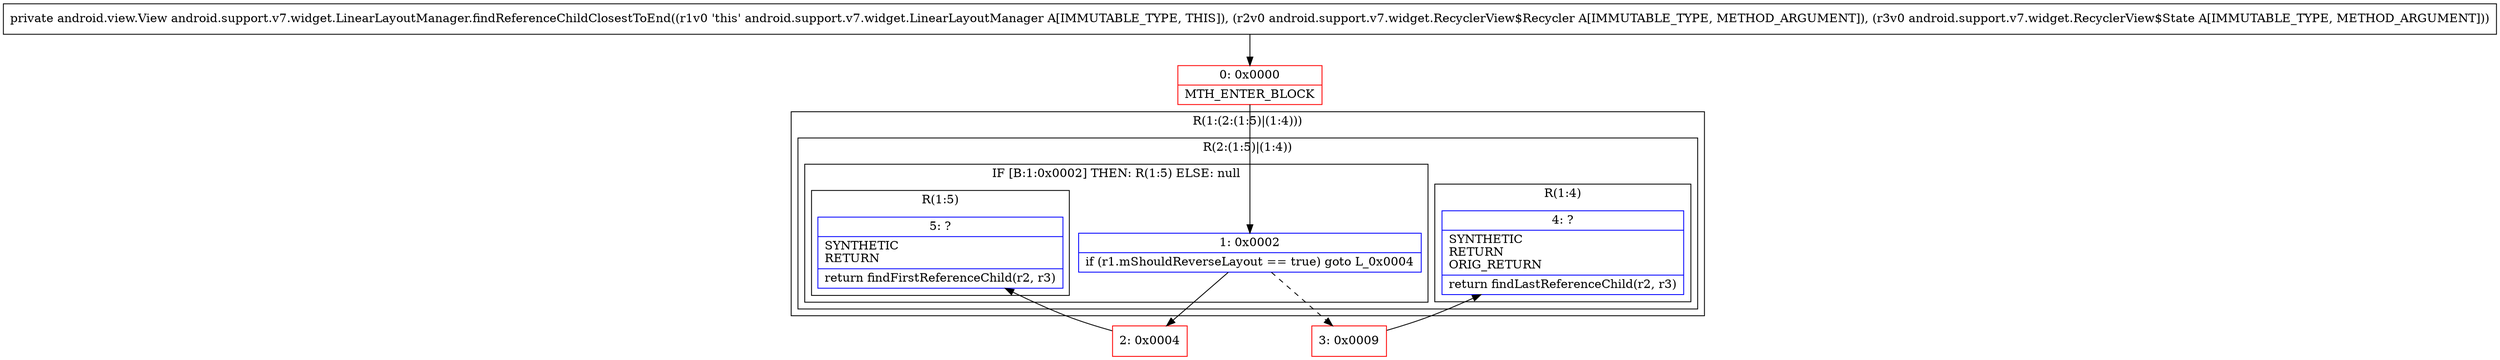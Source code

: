 digraph "CFG forandroid.support.v7.widget.LinearLayoutManager.findReferenceChildClosestToEnd(Landroid\/support\/v7\/widget\/RecyclerView$Recycler;Landroid\/support\/v7\/widget\/RecyclerView$State;)Landroid\/view\/View;" {
subgraph cluster_Region_1054246148 {
label = "R(1:(2:(1:5)|(1:4)))";
node [shape=record,color=blue];
subgraph cluster_Region_1560102351 {
label = "R(2:(1:5)|(1:4))";
node [shape=record,color=blue];
subgraph cluster_IfRegion_1142268272 {
label = "IF [B:1:0x0002] THEN: R(1:5) ELSE: null";
node [shape=record,color=blue];
Node_1 [shape=record,label="{1\:\ 0x0002|if (r1.mShouldReverseLayout == true) goto L_0x0004\l}"];
subgraph cluster_Region_1330046996 {
label = "R(1:5)";
node [shape=record,color=blue];
Node_5 [shape=record,label="{5\:\ ?|SYNTHETIC\lRETURN\l|return findFirstReferenceChild(r2, r3)\l}"];
}
}
subgraph cluster_Region_1160948317 {
label = "R(1:4)";
node [shape=record,color=blue];
Node_4 [shape=record,label="{4\:\ ?|SYNTHETIC\lRETURN\lORIG_RETURN\l|return findLastReferenceChild(r2, r3)\l}"];
}
}
}
Node_0 [shape=record,color=red,label="{0\:\ 0x0000|MTH_ENTER_BLOCK\l}"];
Node_2 [shape=record,color=red,label="{2\:\ 0x0004}"];
Node_3 [shape=record,color=red,label="{3\:\ 0x0009}"];
MethodNode[shape=record,label="{private android.view.View android.support.v7.widget.LinearLayoutManager.findReferenceChildClosestToEnd((r1v0 'this' android.support.v7.widget.LinearLayoutManager A[IMMUTABLE_TYPE, THIS]), (r2v0 android.support.v7.widget.RecyclerView$Recycler A[IMMUTABLE_TYPE, METHOD_ARGUMENT]), (r3v0 android.support.v7.widget.RecyclerView$State A[IMMUTABLE_TYPE, METHOD_ARGUMENT])) }"];
MethodNode -> Node_0;
Node_1 -> Node_2;
Node_1 -> Node_3[style=dashed];
Node_0 -> Node_1;
Node_2 -> Node_5;
Node_3 -> Node_4;
}

